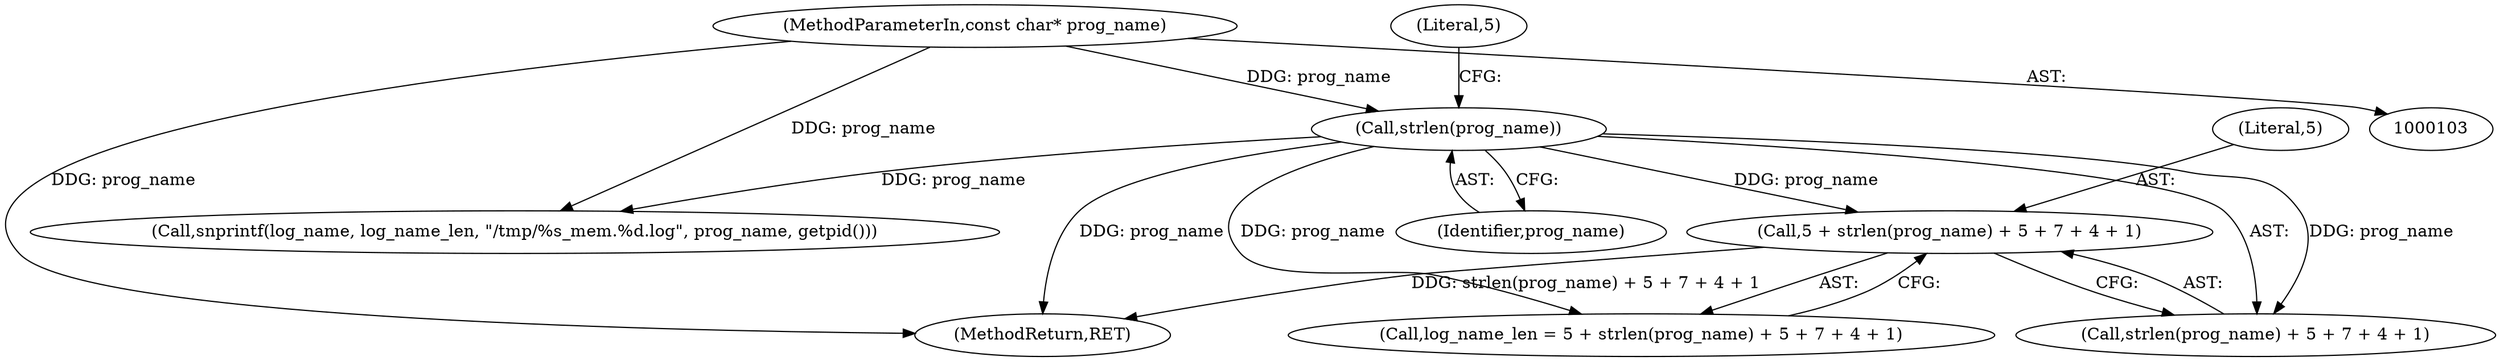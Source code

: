 digraph "0_keepalived_04f2d32871bb3b11d7dc024039952f2fe2750306_9@API" {
"1000125" [label="(Call,5 + strlen(prog_name) + 5 + 7 + 4 + 1)"];
"1000128" [label="(Call,strlen(prog_name))"];
"1000104" [label="(MethodParameterIn,const char* prog_name)"];
"1000127" [label="(Call,strlen(prog_name) + 5 + 7 + 4 + 1)"];
"1000128" [label="(Call,strlen(prog_name))"];
"1000152" [label="(Call,snprintf(log_name, log_name_len, \"/tmp/%s_mem.%d.log\", prog_name, getpid()))"];
"1000131" [label="(Literal,5)"];
"1000126" [label="(Literal,5)"];
"1000104" [label="(MethodParameterIn,const char* prog_name)"];
"1000200" [label="(MethodReturn,RET)"];
"1000129" [label="(Identifier,prog_name)"];
"1000125" [label="(Call,5 + strlen(prog_name) + 5 + 7 + 4 + 1)"];
"1000123" [label="(Call,log_name_len = 5 + strlen(prog_name) + 5 + 7 + 4 + 1)"];
"1000125" -> "1000123"  [label="AST: "];
"1000125" -> "1000127"  [label="CFG: "];
"1000126" -> "1000125"  [label="AST: "];
"1000127" -> "1000125"  [label="AST: "];
"1000123" -> "1000125"  [label="CFG: "];
"1000125" -> "1000200"  [label="DDG: strlen(prog_name) + 5 + 7 + 4 + 1"];
"1000128" -> "1000125"  [label="DDG: prog_name"];
"1000128" -> "1000127"  [label="AST: "];
"1000128" -> "1000129"  [label="CFG: "];
"1000129" -> "1000128"  [label="AST: "];
"1000131" -> "1000128"  [label="CFG: "];
"1000128" -> "1000200"  [label="DDG: prog_name"];
"1000128" -> "1000123"  [label="DDG: prog_name"];
"1000128" -> "1000127"  [label="DDG: prog_name"];
"1000104" -> "1000128"  [label="DDG: prog_name"];
"1000128" -> "1000152"  [label="DDG: prog_name"];
"1000104" -> "1000103"  [label="AST: "];
"1000104" -> "1000200"  [label="DDG: prog_name"];
"1000104" -> "1000152"  [label="DDG: prog_name"];
}
